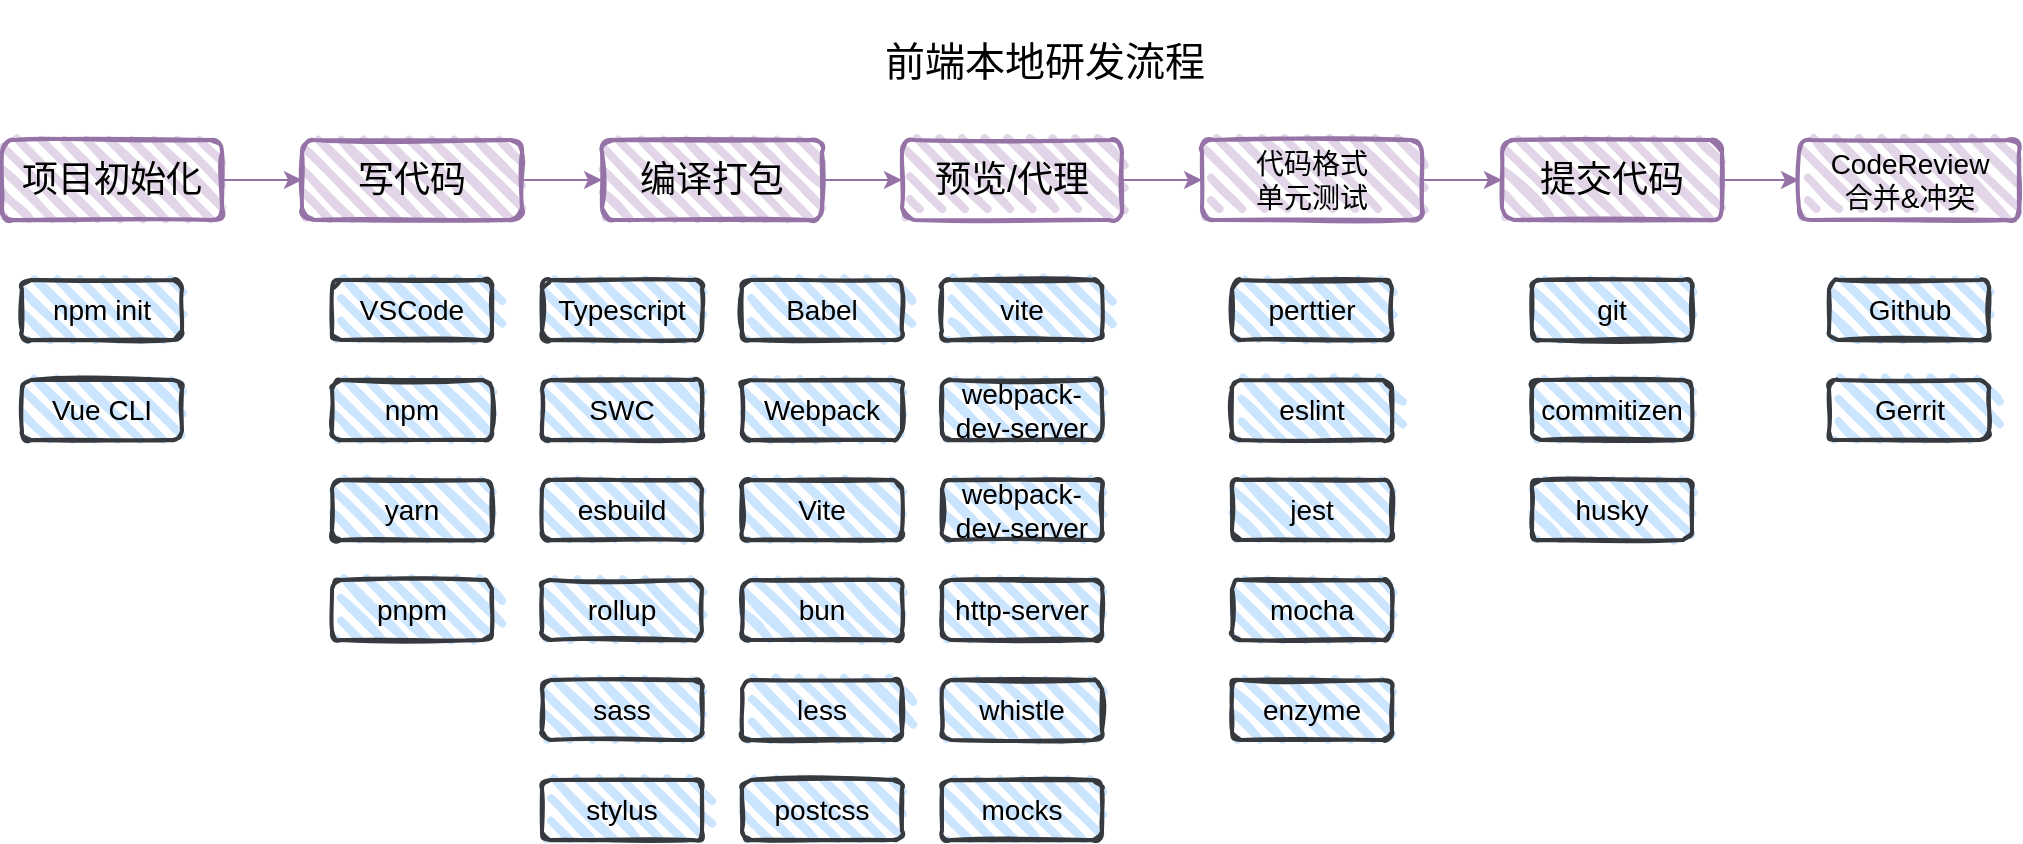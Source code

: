 <mxfile version="20.3.0" type="device"><diagram id="K_VzKmqAGWHfi4wwPZqJ" name="第 1 页"><mxGraphModel dx="1442" dy="896" grid="1" gridSize="10" guides="1" tooltips="1" connect="1" arrows="1" fold="1" page="1" pageScale="1" pageWidth="1654" pageHeight="1169" math="0" shadow="0"><root><mxCell id="0"/><mxCell id="1" parent="0"/><mxCell id="jsOWdVOdOvc3rF9QP6Vz-35" value="前端本地研发流程" style="text;html=1;strokeColor=none;fillColor=none;align=center;verticalAlign=middle;whiteSpace=wrap;rounded=0;labelBackgroundColor=none;fillStyle=auto;fontSize=20;fontColor=#000000;" parent="1" vertex="1"><mxGeometry x="430" y="40" width="263" height="60" as="geometry"/></mxCell><mxCell id="CgseTFxm3FF9eQIT_-JP-9" style="edgeStyle=orthogonalEdgeStyle;rounded=1;orthogonalLoop=1;jettySize=auto;html=1;exitX=1;exitY=0.5;exitDx=0;exitDy=0;entryX=0;entryY=0.5;entryDx=0;entryDy=0;fontSize=14;fillColor=#e1d5e7;strokeColor=#9673a6;" edge="1" parent="1" source="CgseTFxm3FF9eQIT_-JP-2" target="CgseTFxm3FF9eQIT_-JP-3"><mxGeometry relative="1" as="geometry"/></mxCell><mxCell id="CgseTFxm3FF9eQIT_-JP-2" value="&lt;font style=&quot;font-size: 18px;&quot;&gt;项目初始化&lt;/font&gt;" style="rounded=1;whiteSpace=wrap;html=1;strokeWidth=2;fillWeight=4;hachureGap=8;hachureAngle=45;fillColor=#e1d5e7;sketch=1;strokeColor=#9673a6;" vertex="1" parent="1"><mxGeometry x="40" y="110" width="110" height="40" as="geometry"/></mxCell><mxCell id="CgseTFxm3FF9eQIT_-JP-10" style="edgeStyle=orthogonalEdgeStyle;rounded=1;orthogonalLoop=1;jettySize=auto;html=1;exitX=1;exitY=0.5;exitDx=0;exitDy=0;entryX=0;entryY=0.5;entryDx=0;entryDy=0;fontSize=14;fillColor=#e1d5e7;strokeColor=#9673a6;" edge="1" parent="1" source="CgseTFxm3FF9eQIT_-JP-3" target="CgseTFxm3FF9eQIT_-JP-4"><mxGeometry relative="1" as="geometry"/></mxCell><mxCell id="CgseTFxm3FF9eQIT_-JP-3" value="&lt;span style=&quot;font-size: 18px;&quot;&gt;写代码&lt;/span&gt;" style="rounded=1;whiteSpace=wrap;html=1;strokeWidth=2;fillWeight=4;hachureGap=8;hachureAngle=45;fillColor=#e1d5e7;sketch=1;strokeColor=#9673a6;" vertex="1" parent="1"><mxGeometry x="190" y="110" width="110" height="40" as="geometry"/></mxCell><mxCell id="CgseTFxm3FF9eQIT_-JP-11" style="edgeStyle=orthogonalEdgeStyle;rounded=1;orthogonalLoop=1;jettySize=auto;html=1;exitX=1;exitY=0.5;exitDx=0;exitDy=0;entryX=0;entryY=0.5;entryDx=0;entryDy=0;fontSize=14;fillColor=#e1d5e7;strokeColor=#9673a6;" edge="1" parent="1" source="CgseTFxm3FF9eQIT_-JP-4" target="CgseTFxm3FF9eQIT_-JP-7"><mxGeometry relative="1" as="geometry"/></mxCell><mxCell id="CgseTFxm3FF9eQIT_-JP-4" value="&lt;span style=&quot;font-size: 18px;&quot;&gt;编译打包&lt;/span&gt;" style="rounded=1;whiteSpace=wrap;html=1;strokeWidth=2;fillWeight=4;hachureGap=8;hachureAngle=45;fillColor=#e1d5e7;sketch=1;strokeColor=#9673a6;" vertex="1" parent="1"><mxGeometry x="340" y="110" width="110" height="40" as="geometry"/></mxCell><mxCell id="CgseTFxm3FF9eQIT_-JP-14" style="edgeStyle=orthogonalEdgeStyle;rounded=1;orthogonalLoop=1;jettySize=auto;html=1;exitX=1;exitY=0.5;exitDx=0;exitDy=0;entryX=0;entryY=0.5;entryDx=0;entryDy=0;fontSize=14;fillColor=#e1d5e7;strokeColor=#9673a6;" edge="1" parent="1" source="CgseTFxm3FF9eQIT_-JP-5" target="CgseTFxm3FF9eQIT_-JP-8"><mxGeometry relative="1" as="geometry"/></mxCell><mxCell id="CgseTFxm3FF9eQIT_-JP-5" value="&lt;span style=&quot;font-size: 18px;&quot;&gt;提交代码&lt;/span&gt;" style="rounded=1;whiteSpace=wrap;html=1;strokeWidth=2;fillWeight=4;hachureGap=8;hachureAngle=45;fillColor=#e1d5e7;sketch=1;strokeColor=#9673a6;" vertex="1" parent="1"><mxGeometry x="790" y="110" width="110" height="40" as="geometry"/></mxCell><mxCell id="CgseTFxm3FF9eQIT_-JP-13" style="edgeStyle=orthogonalEdgeStyle;rounded=1;orthogonalLoop=1;jettySize=auto;html=1;exitX=1;exitY=0.5;exitDx=0;exitDy=0;entryX=0;entryY=0.5;entryDx=0;entryDy=0;fontSize=14;fillColor=#e1d5e7;strokeColor=#9673a6;" edge="1" parent="1" source="CgseTFxm3FF9eQIT_-JP-6" target="CgseTFxm3FF9eQIT_-JP-5"><mxGeometry relative="1" as="geometry"/></mxCell><mxCell id="CgseTFxm3FF9eQIT_-JP-6" value="&lt;span style=&quot;font-size: 14px;&quot;&gt;代码格式&lt;br style=&quot;font-size: 14px;&quot;&gt;单元测试&lt;br style=&quot;font-size: 14px;&quot;&gt;&lt;/span&gt;" style="rounded=1;whiteSpace=wrap;html=1;strokeWidth=2;fillWeight=4;hachureGap=8;hachureAngle=45;fillColor=#e1d5e7;sketch=1;strokeColor=#9673a6;fontSize=14;" vertex="1" parent="1"><mxGeometry x="640" y="110" width="110" height="40" as="geometry"/></mxCell><mxCell id="CgseTFxm3FF9eQIT_-JP-12" style="edgeStyle=orthogonalEdgeStyle;rounded=1;orthogonalLoop=1;jettySize=auto;html=1;exitX=1;exitY=0.5;exitDx=0;exitDy=0;fontSize=14;fillColor=#e1d5e7;strokeColor=#9673a6;" edge="1" parent="1" source="CgseTFxm3FF9eQIT_-JP-7" target="CgseTFxm3FF9eQIT_-JP-6"><mxGeometry relative="1" as="geometry"/></mxCell><mxCell id="CgseTFxm3FF9eQIT_-JP-7" value="&lt;span style=&quot;font-size: 18px;&quot;&gt;预览/代理&lt;/span&gt;" style="rounded=1;whiteSpace=wrap;html=1;strokeWidth=2;fillWeight=4;hachureGap=8;hachureAngle=45;fillColor=#e1d5e7;sketch=1;strokeColor=#9673a6;" vertex="1" parent="1"><mxGeometry x="490" y="110" width="110" height="40" as="geometry"/></mxCell><mxCell id="CgseTFxm3FF9eQIT_-JP-8" value="&lt;span style=&quot;font-size: 14px;&quot;&gt;CodeReview&lt;br style=&quot;font-size: 14px;&quot;&gt;合并&amp;amp;冲突&lt;br style=&quot;font-size: 14px;&quot;&gt;&lt;/span&gt;" style="rounded=1;whiteSpace=wrap;html=1;strokeWidth=2;fillWeight=4;hachureGap=8;hachureAngle=45;fillColor=#e1d5e7;sketch=1;strokeColor=#9673a6;fontSize=14;" vertex="1" parent="1"><mxGeometry x="938.5" y="110" width="110" height="40" as="geometry"/></mxCell><mxCell id="CgseTFxm3FF9eQIT_-JP-15" value="&lt;font style=&quot;font-size: 14px;&quot;&gt;npm init&lt;/font&gt;" style="rounded=1;whiteSpace=wrap;html=1;strokeWidth=2;fillWeight=4;hachureGap=8;hachureAngle=45;fillColor=#cce5ff;sketch=1;strokeColor=#36393d;fontSize=14;" vertex="1" parent="1"><mxGeometry x="50" y="180" width="80" height="30" as="geometry"/></mxCell><mxCell id="CgseTFxm3FF9eQIT_-JP-16" value="&lt;font style=&quot;font-size: 14px;&quot;&gt;Vue CLI&lt;/font&gt;" style="rounded=1;whiteSpace=wrap;html=1;strokeWidth=2;fillWeight=4;hachureGap=8;hachureAngle=45;fillColor=#cce5ff;sketch=1;strokeColor=#36393d;fontSize=14;" vertex="1" parent="1"><mxGeometry x="50" y="230" width="80" height="30" as="geometry"/></mxCell><mxCell id="CgseTFxm3FF9eQIT_-JP-17" value="&lt;font style=&quot;font-size: 14px;&quot;&gt;Typescript&lt;/font&gt;" style="rounded=1;whiteSpace=wrap;html=1;strokeWidth=2;fillWeight=4;hachureGap=8;hachureAngle=45;fillColor=#cce5ff;sketch=1;strokeColor=#36393d;fontSize=14;" vertex="1" parent="1"><mxGeometry x="310" y="180" width="80" height="30" as="geometry"/></mxCell><mxCell id="CgseTFxm3FF9eQIT_-JP-18" value="&lt;font style=&quot;font-size: 14px;&quot;&gt;npm&lt;/font&gt;" style="rounded=1;whiteSpace=wrap;html=1;strokeWidth=2;fillWeight=4;hachureGap=8;hachureAngle=45;fillColor=#cce5ff;sketch=1;strokeColor=#36393d;fontSize=14;" vertex="1" parent="1"><mxGeometry x="205" y="230" width="80" height="30" as="geometry"/></mxCell><mxCell id="CgseTFxm3FF9eQIT_-JP-19" value="&lt;font style=&quot;font-size: 14px;&quot;&gt;yarn&lt;/font&gt;" style="rounded=1;whiteSpace=wrap;html=1;strokeWidth=2;fillWeight=4;hachureGap=8;hachureAngle=45;fillColor=#cce5ff;sketch=1;strokeColor=#36393d;fontSize=14;" vertex="1" parent="1"><mxGeometry x="205" y="280" width="80" height="30" as="geometry"/></mxCell><mxCell id="CgseTFxm3FF9eQIT_-JP-20" value="&lt;font style=&quot;font-size: 14px;&quot;&gt;pnpm&lt;/font&gt;" style="rounded=1;whiteSpace=wrap;html=1;strokeWidth=2;fillWeight=4;hachureGap=8;hachureAngle=45;fillColor=#cce5ff;sketch=1;strokeColor=#36393d;fontSize=14;" vertex="1" parent="1"><mxGeometry x="205" y="330" width="80" height="30" as="geometry"/></mxCell><mxCell id="CgseTFxm3FF9eQIT_-JP-21" value="&lt;font style=&quot;font-size: 14px;&quot;&gt;VSCode&lt;/font&gt;" style="rounded=1;whiteSpace=wrap;html=1;strokeWidth=2;fillWeight=4;hachureGap=8;hachureAngle=45;fillColor=#cce5ff;sketch=1;strokeColor=#36393d;fontSize=14;" vertex="1" parent="1"><mxGeometry x="205" y="180" width="80" height="30" as="geometry"/></mxCell><mxCell id="CgseTFxm3FF9eQIT_-JP-22" value="&lt;font style=&quot;font-size: 14px;&quot;&gt;Babel&lt;/font&gt;" style="rounded=1;whiteSpace=wrap;html=1;strokeWidth=2;fillWeight=4;hachureGap=8;hachureAngle=45;fillColor=#cce5ff;sketch=1;strokeColor=#36393d;fontSize=14;" vertex="1" parent="1"><mxGeometry x="410" y="180" width="80" height="30" as="geometry"/></mxCell><mxCell id="CgseTFxm3FF9eQIT_-JP-23" value="&lt;font style=&quot;font-size: 14px;&quot;&gt;SWC&lt;/font&gt;" style="rounded=1;whiteSpace=wrap;html=1;strokeWidth=2;fillWeight=4;hachureGap=8;hachureAngle=45;fillColor=#cce5ff;sketch=1;strokeColor=#36393d;fontSize=14;" vertex="1" parent="1"><mxGeometry x="310" y="230" width="80" height="30" as="geometry"/></mxCell><mxCell id="CgseTFxm3FF9eQIT_-JP-24" value="&lt;font style=&quot;font-size: 14px;&quot;&gt;Webpack&lt;/font&gt;" style="rounded=1;whiteSpace=wrap;html=1;strokeWidth=2;fillWeight=4;hachureGap=8;hachureAngle=45;fillColor=#cce5ff;sketch=1;strokeColor=#36393d;fontSize=14;" vertex="1" parent="1"><mxGeometry x="410" y="230" width="80" height="30" as="geometry"/></mxCell><mxCell id="CgseTFxm3FF9eQIT_-JP-25" value="&lt;font style=&quot;font-size: 14px;&quot;&gt;Vite&lt;/font&gt;" style="rounded=1;whiteSpace=wrap;html=1;strokeWidth=2;fillWeight=4;hachureGap=8;hachureAngle=45;fillColor=#cce5ff;sketch=1;strokeColor=#36393d;fontSize=14;" vertex="1" parent="1"><mxGeometry x="410" y="280" width="80" height="30" as="geometry"/></mxCell><mxCell id="CgseTFxm3FF9eQIT_-JP-26" value="esbuild" style="rounded=1;whiteSpace=wrap;html=1;strokeWidth=2;fillWeight=4;hachureGap=8;hachureAngle=45;fillColor=#cce5ff;sketch=1;strokeColor=#36393d;fontSize=14;" vertex="1" parent="1"><mxGeometry x="310" y="280" width="80" height="30" as="geometry"/></mxCell><mxCell id="CgseTFxm3FF9eQIT_-JP-27" value="rollup" style="rounded=1;whiteSpace=wrap;html=1;strokeWidth=2;fillWeight=4;hachureGap=8;hachureAngle=45;fillColor=#cce5ff;sketch=1;strokeColor=#36393d;fontSize=14;" vertex="1" parent="1"><mxGeometry x="310" y="330" width="80" height="30" as="geometry"/></mxCell><mxCell id="CgseTFxm3FF9eQIT_-JP-28" value="bun" style="rounded=1;whiteSpace=wrap;html=1;strokeWidth=2;fillWeight=4;hachureGap=8;hachureAngle=45;fillColor=#cce5ff;sketch=1;strokeColor=#36393d;fontSize=14;" vertex="1" parent="1"><mxGeometry x="410" y="330" width="80" height="30" as="geometry"/></mxCell><mxCell id="CgseTFxm3FF9eQIT_-JP-29" value="sass" style="rounded=1;whiteSpace=wrap;html=1;strokeWidth=2;fillWeight=4;hachureGap=8;hachureAngle=45;fillColor=#cce5ff;sketch=1;strokeColor=#36393d;fontSize=14;" vertex="1" parent="1"><mxGeometry x="310" y="380" width="80" height="30" as="geometry"/></mxCell><mxCell id="CgseTFxm3FF9eQIT_-JP-30" value="less" style="rounded=1;whiteSpace=wrap;html=1;strokeWidth=2;fillWeight=4;hachureGap=8;hachureAngle=45;fillColor=#cce5ff;sketch=1;strokeColor=#36393d;fontSize=14;" vertex="1" parent="1"><mxGeometry x="410" y="380" width="80" height="30" as="geometry"/></mxCell><mxCell id="CgseTFxm3FF9eQIT_-JP-31" value="stylus" style="rounded=1;whiteSpace=wrap;html=1;strokeWidth=2;fillWeight=4;hachureGap=8;hachureAngle=45;fillColor=#cce5ff;sketch=1;strokeColor=#36393d;fontSize=14;" vertex="1" parent="1"><mxGeometry x="310" y="430" width="80" height="30" as="geometry"/></mxCell><mxCell id="CgseTFxm3FF9eQIT_-JP-32" value="postcss" style="rounded=1;whiteSpace=wrap;html=1;strokeWidth=2;fillWeight=4;hachureGap=8;hachureAngle=45;fillColor=#cce5ff;sketch=1;strokeColor=#36393d;fontSize=14;" vertex="1" parent="1"><mxGeometry x="410" y="430" width="80" height="30" as="geometry"/></mxCell><mxCell id="CgseTFxm3FF9eQIT_-JP-33" value="&lt;font style=&quot;font-size: 14px;&quot;&gt;perttier&lt;br&gt;&lt;/font&gt;" style="rounded=1;whiteSpace=wrap;html=1;strokeWidth=2;fillWeight=4;hachureGap=8;hachureAngle=45;fillColor=#cce5ff;sketch=1;strokeColor=#36393d;fontSize=14;" vertex="1" parent="1"><mxGeometry x="655" y="180" width="80" height="30" as="geometry"/></mxCell><mxCell id="CgseTFxm3FF9eQIT_-JP-34" value="&lt;font style=&quot;font-size: 14px;&quot;&gt;webpack-dev-server&lt;/font&gt;" style="rounded=1;whiteSpace=wrap;html=1;strokeWidth=2;fillWeight=4;hachureGap=8;hachureAngle=45;fillColor=#cce5ff;sketch=1;strokeColor=#36393d;fontSize=14;" vertex="1" parent="1"><mxGeometry x="510" y="230" width="80" height="30" as="geometry"/></mxCell><mxCell id="CgseTFxm3FF9eQIT_-JP-35" value="&lt;font style=&quot;font-size: 14px;&quot;&gt;webpack-dev-server&lt;/font&gt;" style="rounded=1;whiteSpace=wrap;html=1;strokeWidth=2;fillWeight=4;hachureGap=8;hachureAngle=45;fillColor=#cce5ff;sketch=1;strokeColor=#36393d;fontSize=14;" vertex="1" parent="1"><mxGeometry x="510" y="280" width="80" height="30" as="geometry"/></mxCell><mxCell id="CgseTFxm3FF9eQIT_-JP-36" value="http-server" style="rounded=1;whiteSpace=wrap;html=1;strokeWidth=2;fillWeight=4;hachureGap=8;hachureAngle=45;fillColor=#cce5ff;sketch=1;strokeColor=#36393d;fontSize=14;" vertex="1" parent="1"><mxGeometry x="510" y="330" width="80" height="30" as="geometry"/></mxCell><mxCell id="CgseTFxm3FF9eQIT_-JP-37" value="mocks" style="rounded=1;whiteSpace=wrap;html=1;strokeWidth=2;fillWeight=4;hachureGap=8;hachureAngle=45;fillColor=#cce5ff;sketch=1;strokeColor=#36393d;fontSize=14;" vertex="1" parent="1"><mxGeometry x="510" y="430" width="80" height="30" as="geometry"/></mxCell><mxCell id="CgseTFxm3FF9eQIT_-JP-38" value="whistle" style="rounded=1;whiteSpace=wrap;html=1;strokeWidth=2;fillWeight=4;hachureGap=8;hachureAngle=45;fillColor=#cce5ff;sketch=1;strokeColor=#36393d;fontSize=14;" vertex="1" parent="1"><mxGeometry x="510" y="380" width="80" height="30" as="geometry"/></mxCell><mxCell id="CgseTFxm3FF9eQIT_-JP-39" value="&lt;font style=&quot;font-size: 14px;&quot;&gt;vite&lt;/font&gt;" style="rounded=1;whiteSpace=wrap;html=1;strokeWidth=2;fillWeight=4;hachureGap=8;hachureAngle=45;fillColor=#cce5ff;sketch=1;strokeColor=#36393d;fontSize=14;" vertex="1" parent="1"><mxGeometry x="510" y="180" width="80" height="30" as="geometry"/></mxCell><mxCell id="CgseTFxm3FF9eQIT_-JP-40" value="&lt;font style=&quot;font-size: 14px;&quot;&gt;eslint&lt;br&gt;&lt;/font&gt;" style="rounded=1;whiteSpace=wrap;html=1;strokeWidth=2;fillWeight=4;hachureGap=8;hachureAngle=45;fillColor=#cce5ff;sketch=1;strokeColor=#36393d;fontSize=14;" vertex="1" parent="1"><mxGeometry x="655" y="230" width="80" height="30" as="geometry"/></mxCell><mxCell id="CgseTFxm3FF9eQIT_-JP-41" value="&lt;font style=&quot;font-size: 14px;&quot;&gt;jest&lt;br&gt;&lt;/font&gt;" style="rounded=1;whiteSpace=wrap;html=1;strokeWidth=2;fillWeight=4;hachureGap=8;hachureAngle=45;fillColor=#cce5ff;sketch=1;strokeColor=#36393d;fontSize=14;" vertex="1" parent="1"><mxGeometry x="655" y="280" width="80" height="30" as="geometry"/></mxCell><mxCell id="CgseTFxm3FF9eQIT_-JP-42" value="&lt;font style=&quot;font-size: 14px;&quot;&gt;mocha&lt;br&gt;&lt;/font&gt;" style="rounded=1;whiteSpace=wrap;html=1;strokeWidth=2;fillWeight=4;hachureGap=8;hachureAngle=45;fillColor=#cce5ff;sketch=1;strokeColor=#36393d;fontSize=14;" vertex="1" parent="1"><mxGeometry x="655" y="330" width="80" height="30" as="geometry"/></mxCell><mxCell id="CgseTFxm3FF9eQIT_-JP-43" value="&lt;font style=&quot;font-size: 14px;&quot;&gt;enzyme&lt;br&gt;&lt;/font&gt;" style="rounded=1;whiteSpace=wrap;html=1;strokeWidth=2;fillWeight=4;hachureGap=8;hachureAngle=45;fillColor=#cce5ff;sketch=1;strokeColor=#36393d;fontSize=14;" vertex="1" parent="1"><mxGeometry x="655" y="380" width="80" height="30" as="geometry"/></mxCell><mxCell id="CgseTFxm3FF9eQIT_-JP-44" value="&lt;font style=&quot;font-size: 14px;&quot;&gt;git&lt;br&gt;&lt;/font&gt;" style="rounded=1;whiteSpace=wrap;html=1;strokeWidth=2;fillWeight=4;hachureGap=8;hachureAngle=45;fillColor=#cce5ff;sketch=1;strokeColor=#36393d;fontSize=14;" vertex="1" parent="1"><mxGeometry x="805" y="180" width="80" height="30" as="geometry"/></mxCell><mxCell id="CgseTFxm3FF9eQIT_-JP-45" value="&lt;font style=&quot;font-size: 14px;&quot;&gt;commitizen&lt;br&gt;&lt;/font&gt;" style="rounded=1;whiteSpace=wrap;html=1;strokeWidth=2;fillWeight=4;hachureGap=8;hachureAngle=45;fillColor=#cce5ff;sketch=1;strokeColor=#36393d;fontSize=14;" vertex="1" parent="1"><mxGeometry x="805" y="230" width="80" height="30" as="geometry"/></mxCell><mxCell id="CgseTFxm3FF9eQIT_-JP-46" value="&lt;font style=&quot;font-size: 14px;&quot;&gt;husky&lt;br&gt;&lt;/font&gt;" style="rounded=1;whiteSpace=wrap;html=1;strokeWidth=2;fillWeight=4;hachureGap=8;hachureAngle=45;fillColor=#cce5ff;sketch=1;strokeColor=#36393d;fontSize=14;" vertex="1" parent="1"><mxGeometry x="805" y="280" width="80" height="30" as="geometry"/></mxCell><mxCell id="CgseTFxm3FF9eQIT_-JP-47" value="&lt;font style=&quot;font-size: 14px;&quot;&gt;Github&lt;br&gt;&lt;/font&gt;" style="rounded=1;whiteSpace=wrap;html=1;strokeWidth=2;fillWeight=4;hachureGap=8;hachureAngle=45;fillColor=#cce5ff;sketch=1;strokeColor=#36393d;fontSize=14;" vertex="1" parent="1"><mxGeometry x="953.5" y="180" width="80" height="30" as="geometry"/></mxCell><mxCell id="CgseTFxm3FF9eQIT_-JP-48" value="&lt;font style=&quot;font-size: 14px;&quot;&gt;Gerrit&lt;br&gt;&lt;/font&gt;" style="rounded=1;whiteSpace=wrap;html=1;strokeWidth=2;fillWeight=4;hachureGap=8;hachureAngle=45;fillColor=#cce5ff;sketch=1;strokeColor=#36393d;fontSize=14;" vertex="1" parent="1"><mxGeometry x="953.5" y="230" width="80" height="30" as="geometry"/></mxCell></root></mxGraphModel></diagram></mxfile>